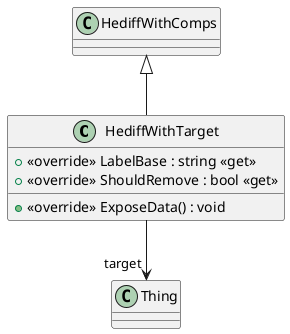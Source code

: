 @startuml
class HediffWithTarget {
    + <<override>> LabelBase : string <<get>>
    + <<override>> ShouldRemove : bool <<get>>
    + <<override>> ExposeData() : void
}
HediffWithComps <|-- HediffWithTarget
HediffWithTarget --> "target" Thing
@enduml
